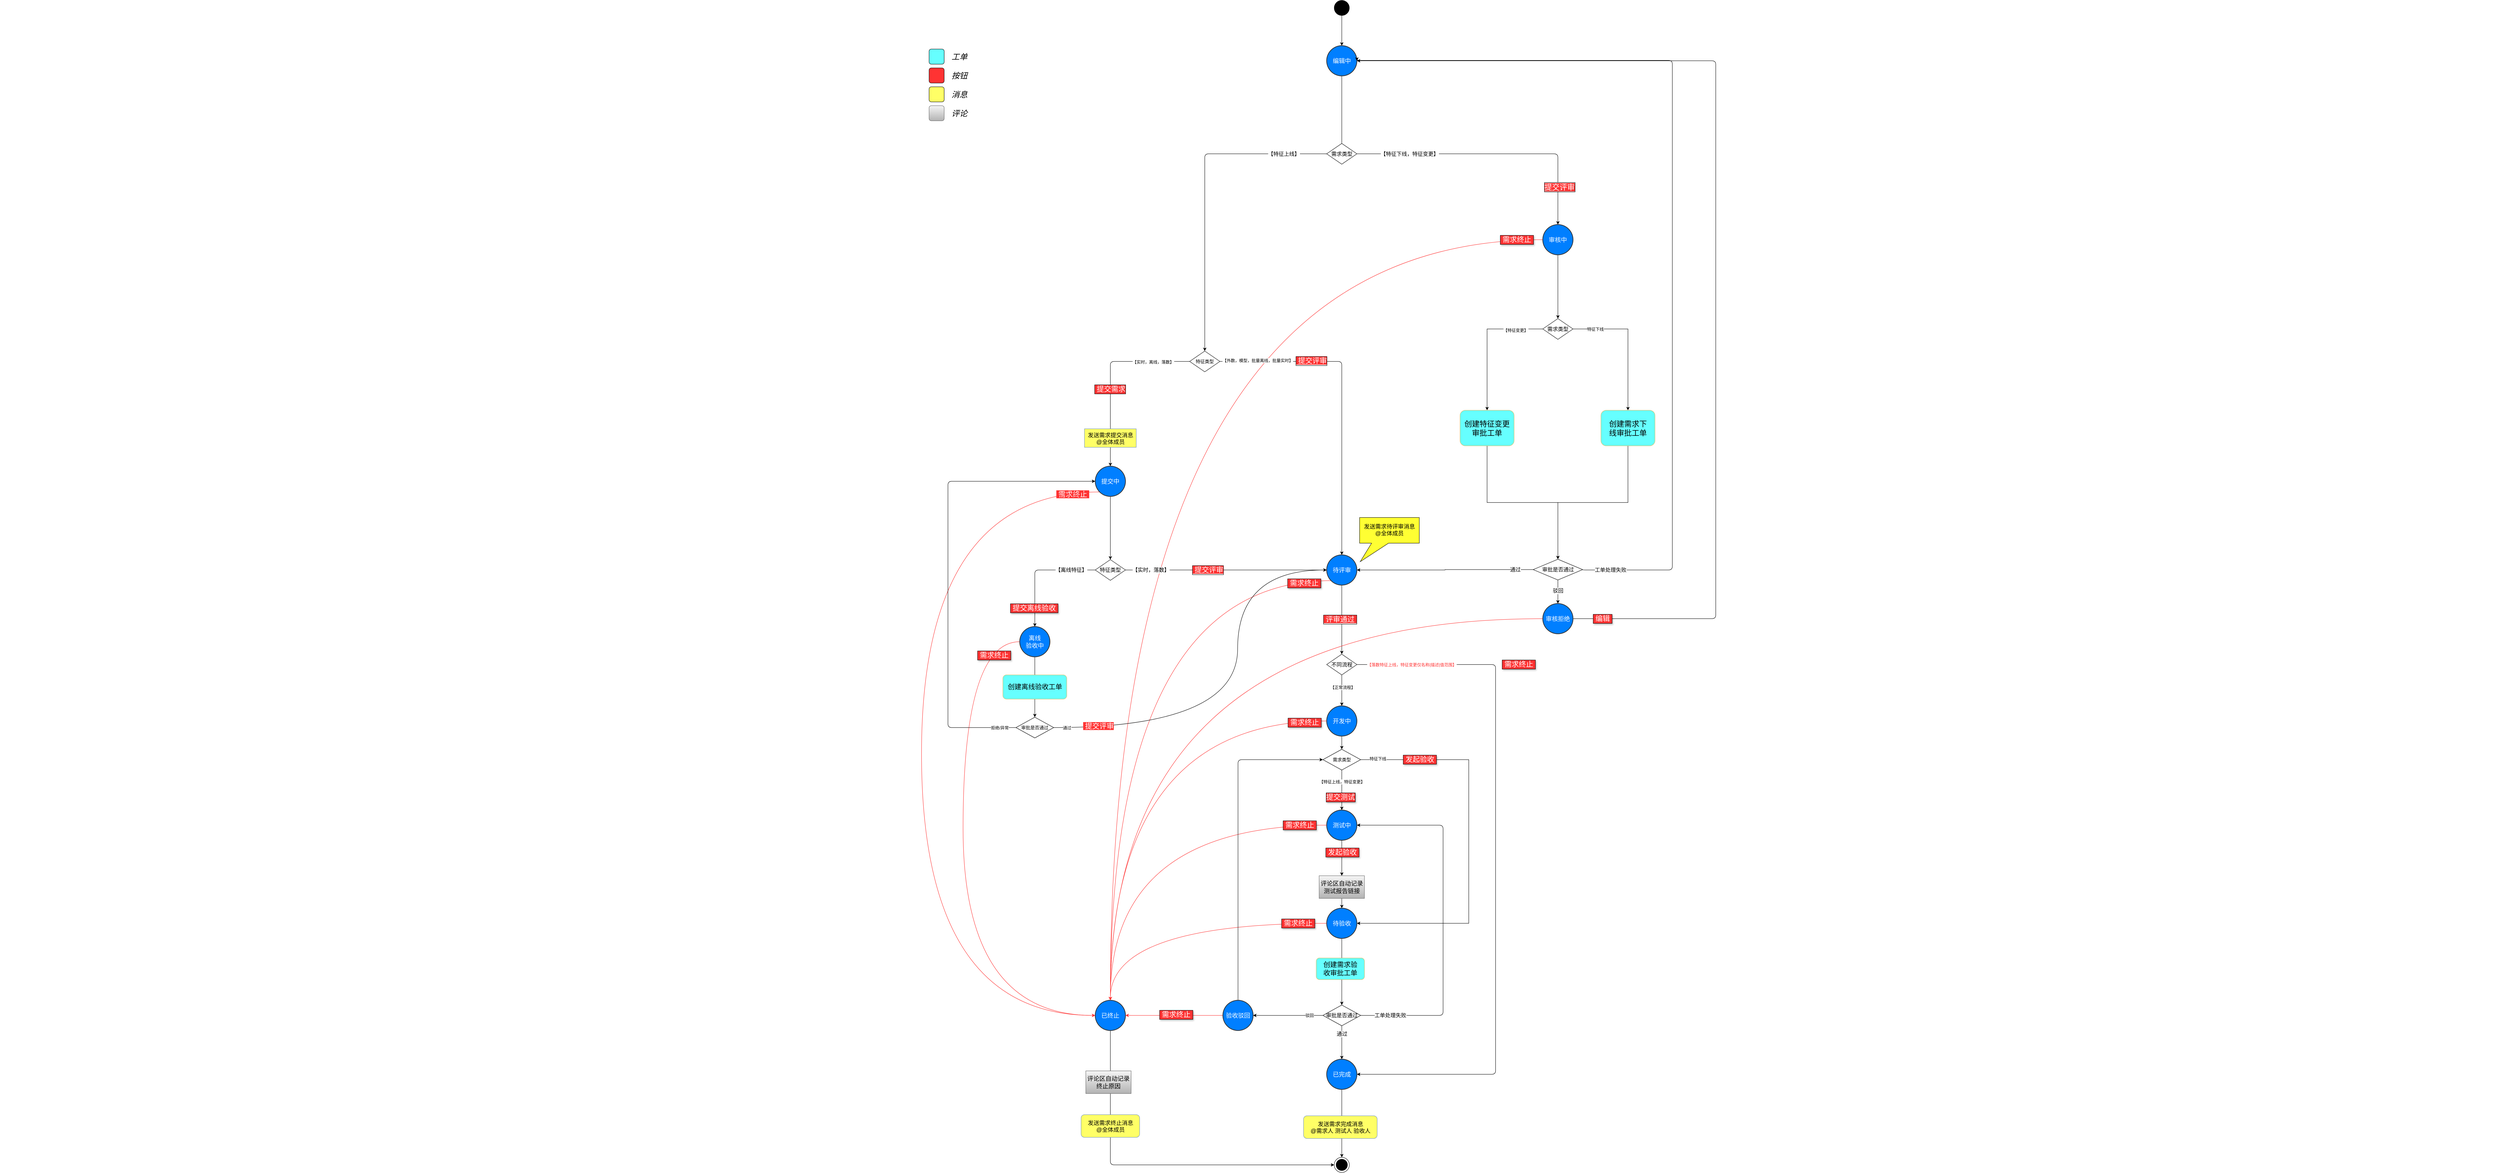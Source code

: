 <mxfile version="24.7.6">
  <diagram name="第 1 页" id="z-M220Xnp6lkOxsr2ZW7">
    <mxGraphModel dx="10033" dy="1845" grid="0" gridSize="10" guides="1" tooltips="1" connect="1" arrows="1" fold="1" page="1" pageScale="2" pageWidth="3300" pageHeight="4681" background="none" math="0" shadow="0">
      <root>
        <mxCell id="0" />
        <mxCell id="1" parent="0" />
        <mxCell id="qgJqCZxHj2D4JbPyjESp-24" style="edgeStyle=orthogonalEdgeStyle;rounded=0;orthogonalLoop=1;jettySize=auto;html=1;exitX=0.5;exitY=1;exitDx=0;exitDy=0;entryX=0.5;entryY=0;entryDx=0;entryDy=0;endArrow=none;endFill=0;" parent="1" source="qgJqCZxHj2D4JbPyjESp-26" target="qgJqCZxHj2D4JbPyjESp-67" edge="1">
          <mxGeometry relative="1" as="geometry" />
        </mxCell>
        <mxCell id="qgJqCZxHj2D4JbPyjESp-26" value="编辑中" style="ellipse;whiteSpace=wrap;html=1;aspect=fixed;strokeWidth=2;fillColor=#007FFF;strokeColor=#36393d;fontColor=#FFFFFF;fontSize=16;" parent="1" vertex="1">
          <mxGeometry x="1825.79" y="604" width="80" height="80" as="geometry" />
        </mxCell>
        <mxCell id="qgJqCZxHj2D4JbPyjESp-27" style="edgeStyle=orthogonalEdgeStyle;rounded=0;orthogonalLoop=1;jettySize=auto;html=1;exitX=0.5;exitY=1;exitDx=0;exitDy=0;entryX=0.5;entryY=0;entryDx=0;entryDy=0;curved=1;strokeColor=#000000;" parent="1" source="qgJqCZxHj2D4JbPyjESp-29" target="qgJqCZxHj2D4JbPyjESp-112" edge="1">
          <mxGeometry relative="1" as="geometry" />
        </mxCell>
        <mxCell id="FUP94ncfJCfUUYkLqNeV-58" value="&lt;span style=&quot;color: rgb(255, 255, 255); font-size: 19px; background-color: rgb(255, 51, 51);&quot;&gt;&amp;nbsp;需求终止&amp;nbsp;&lt;/span&gt;" style="edgeLabel;html=1;align=center;verticalAlign=middle;resizable=0;points=[];" vertex="1" connectable="0" parent="qgJqCZxHj2D4JbPyjESp-27">
          <mxGeometry x="-0.152" y="-2" relative="1" as="geometry">
            <mxPoint x="-98" y="-76" as="offset" />
          </mxGeometry>
        </mxCell>
        <mxCell id="FUP94ncfJCfUUYkLqNeV-60" style="edgeStyle=orthogonalEdgeStyle;rounded=0;orthogonalLoop=1;jettySize=auto;html=1;exitX=0;exitY=1;exitDx=0;exitDy=0;entryX=0;entryY=0.5;entryDx=0;entryDy=0;curved=1;strokeColor=#FF3333;labelBorderColor=default;" edge="1" parent="1" source="qgJqCZxHj2D4JbPyjESp-29" target="qgJqCZxHj2D4JbPyjESp-52">
          <mxGeometry relative="1" as="geometry">
            <Array as="points">
              <mxPoint x="753" y="1786" />
              <mxPoint x="753" y="3173" />
            </Array>
          </mxGeometry>
        </mxCell>
        <mxCell id="qgJqCZxHj2D4JbPyjESp-29" value="提交中" style="ellipse;whiteSpace=wrap;html=1;aspect=fixed;strokeWidth=2;fillColor=#007FFF;strokeColor=#36393d;fontColor=#FFFFFF;fontSize=16;" parent="1" vertex="1">
          <mxGeometry x="1213" y="1718" width="80" height="80" as="geometry" />
        </mxCell>
        <mxCell id="qgJqCZxHj2D4JbPyjESp-30" style="edgeStyle=orthogonalEdgeStyle;rounded=0;orthogonalLoop=1;jettySize=auto;html=1;exitX=0;exitY=0.5;exitDx=0;exitDy=0;entryX=0;entryY=0.5;entryDx=0;entryDy=0;curved=1;strokeColor=#FF3333;" parent="1" source="qgJqCZxHj2D4JbPyjESp-33" target="qgJqCZxHj2D4JbPyjESp-52" edge="1">
          <mxGeometry relative="1" as="geometry">
            <Array as="points">
              <mxPoint x="863" y="2183" />
              <mxPoint x="863" y="3173" />
            </Array>
          </mxGeometry>
        </mxCell>
        <mxCell id="qgJqCZxHj2D4JbPyjESp-31" value="&lt;span style=&quot;font-size: 19px;&quot;&gt;&amp;nbsp;需求终止&amp;nbsp;&lt;/span&gt;" style="edgeLabel;html=1;align=center;verticalAlign=middle;resizable=0;points=[];labelBorderColor=#000000;fontSize=19;spacingTop=0;spacingLeft=0;textShadow=1;labelBackgroundColor=#FF3333;fontColor=#FFFFFF;" parent="qgJqCZxHj2D4JbPyjESp-30" vertex="1" connectable="0">
          <mxGeometry x="-0.908" y="36" relative="1" as="geometry">
            <mxPoint as="offset" />
          </mxGeometry>
        </mxCell>
        <mxCell id="qgJqCZxHj2D4JbPyjESp-32" style="edgeStyle=orthogonalEdgeStyle;rounded=0;orthogonalLoop=1;jettySize=auto;html=1;exitX=0.5;exitY=1;exitDx=0;exitDy=0;entryX=0.5;entryY=0;entryDx=0;entryDy=0;" parent="1" source="qgJqCZxHj2D4JbPyjESp-33" target="qgJqCZxHj2D4JbPyjESp-96" edge="1">
          <mxGeometry relative="1" as="geometry" />
        </mxCell>
        <mxCell id="qgJqCZxHj2D4JbPyjESp-33" value="离线&lt;div&gt;验收中&lt;/div&gt;" style="ellipse;whiteSpace=wrap;html=1;aspect=fixed;strokeWidth=2;fillColor=#007FFF;strokeColor=#36393d;fontColor=#FFFFFF;fontSize=16;" parent="1" vertex="1">
          <mxGeometry x="1013" y="2143" width="80" height="80" as="geometry" />
        </mxCell>
        <mxCell id="qgJqCZxHj2D4JbPyjESp-36" style="edgeStyle=orthogonalEdgeStyle;rounded=0;orthogonalLoop=1;jettySize=auto;html=1;exitX=0;exitY=1;exitDx=0;exitDy=0;entryX=0.5;entryY=0;entryDx=0;entryDy=0;curved=1;strokeColor=#FF3333;" parent="1" source="qgJqCZxHj2D4JbPyjESp-39" target="qgJqCZxHj2D4JbPyjESp-52" edge="1">
          <mxGeometry relative="1" as="geometry" />
        </mxCell>
        <mxCell id="qgJqCZxHj2D4JbPyjESp-37" value="&lt;span style=&quot;color: rgba(0, 0, 0, 0); font-family: monospace; font-size: 0px; text-align: start; background-color: rgb(251, 251, 251);&quot;&gt;%3CmxGraphModel%3E%3Croot%3E%3CmxCell%20id%3D%220%22%2F%3E%3CmxCell%20id%3D%221%22%20parent%3D%220%22%2F%3E%3CmxCell%20id%3D%222%22%20value%3D%22%26amp%3Bnbsp%3B%E9%9C%80%E6%B1%82%E7%BB%88%E6%AD%A2%26amp%3Bnbsp%3B%22%20style%3D%22edgeLabel%3Bhtml%3D1%3Balign%3Dcenter%3BverticalAlign%3Dmiddle%3Bresizable%3D0%3Bpoints%3D%5B%5D%3BlabelBorderColor%3Ddefault%3BlabelBackgroundColor%3D%2366FF66%3BfontSize%3D15%3B%22%20vertex%3D%221%22%20connectable%3D%220%22%20parent%3D%221%22%3E%3CmxGeometry%20x%3D%221789.556%22%20y%3D%22840%22%20as%3D%22geometry%22%2F%3E%3C%2FmxCell%3E%3C%2Froot%3E%3C%2FmxGraphModel%3E&lt;/span&gt;" style="edgeLabel;html=1;align=center;verticalAlign=middle;resizable=0;points=[];" parent="qgJqCZxHj2D4JbPyjESp-36" vertex="1" connectable="0">
          <mxGeometry x="-0.917" y="10" relative="1" as="geometry">
            <mxPoint as="offset" />
          </mxGeometry>
        </mxCell>
        <mxCell id="qgJqCZxHj2D4JbPyjESp-38" value="&lt;font style=&quot;font-size: 19px;&quot;&gt;&amp;nbsp;需求终止&amp;nbsp;&lt;/font&gt;" style="edgeLabel;html=1;align=center;verticalAlign=middle;resizable=0;points=[];labelBorderColor=#000000;labelBackgroundColor=#FF3333;fontSize=19;spacingTop=0;spacingLeft=0;textShadow=1;fontColor=#FFFFFF;" parent="qgJqCZxHj2D4JbPyjESp-36" vertex="1" connectable="0">
          <mxGeometry x="-0.916" y="3" relative="1" as="geometry">
            <mxPoint x="-1" y="3" as="offset" />
          </mxGeometry>
        </mxCell>
        <mxCell id="FUP94ncfJCfUUYkLqNeV-16" value="&lt;meta charset=&quot;utf-8&quot;&gt;&lt;span style=&quot;color: rgb(255, 255, 255); font-family: Helvetica; font-size: 19px; font-style: normal; font-variant-ligatures: normal; font-variant-caps: normal; font-weight: 400; letter-spacing: normal; orphans: 2; text-align: center; text-indent: 0px; text-transform: none; widows: 2; word-spacing: 0px; -webkit-text-stroke-width: 0px; white-space: nowrap; background-color: rgb(255, 51, 51); text-decoration-thickness: initial; text-decoration-style: initial; text-decoration-color: initial; display: inline !important; float: none;&quot;&gt;&amp;nbsp;评审通过&amp;nbsp;&lt;/span&gt;" style="edgeStyle=orthogonalEdgeStyle;rounded=0;orthogonalLoop=1;jettySize=auto;html=1;exitX=0.5;exitY=1;exitDx=0;exitDy=0;entryX=0.5;entryY=0;entryDx=0;entryDy=0;labelBorderColor=default;" edge="1" parent="1" source="qgJqCZxHj2D4JbPyjESp-39" target="FUP94ncfJCfUUYkLqNeV-15">
          <mxGeometry x="-0.016" y="-5" relative="1" as="geometry">
            <mxPoint y="1" as="offset" />
          </mxGeometry>
        </mxCell>
        <mxCell id="qgJqCZxHj2D4JbPyjESp-39" value="待评审" style="ellipse;whiteSpace=wrap;html=1;aspect=fixed;strokeWidth=2;fillColor=#007FFF;strokeColor=#36393d;fontColor=#FFFFFF;fontSize=16;" parent="1" vertex="1">
          <mxGeometry x="1825.79" y="1953" width="80" height="80" as="geometry" />
        </mxCell>
        <mxCell id="qgJqCZxHj2D4JbPyjESp-41" style="edgeStyle=orthogonalEdgeStyle;rounded=0;orthogonalLoop=1;jettySize=auto;html=1;exitX=0;exitY=0.5;exitDx=0;exitDy=0;entryX=0.5;entryY=0;entryDx=0;entryDy=0;curved=1;strokeColor=#FF3333;" parent="1" source="qgJqCZxHj2D4JbPyjESp-43" target="qgJqCZxHj2D4JbPyjESp-52" edge="1">
          <mxGeometry relative="1" as="geometry" />
        </mxCell>
        <mxCell id="qgJqCZxHj2D4JbPyjESp-42" value="&amp;nbsp;需求终止&amp;nbsp;" style="edgeLabel;html=1;align=center;verticalAlign=middle;resizable=0;points=[];labelBorderColor=#000000;labelBackgroundColor=#FF3333;fontSize=19;spacingTop=0;spacingLeft=0;textShadow=1;fontColor=#FFFFFF;" parent="qgJqCZxHj2D4JbPyjESp-41" vertex="1" connectable="0">
          <mxGeometry x="-0.947" y="2" relative="1" as="geometry">
            <mxPoint x="14" y="-2" as="offset" />
          </mxGeometry>
        </mxCell>
        <mxCell id="FUP94ncfJCfUUYkLqNeV-91" style="edgeStyle=orthogonalEdgeStyle;rounded=0;orthogonalLoop=1;jettySize=auto;html=1;exitX=0.5;exitY=1;exitDx=0;exitDy=0;" edge="1" parent="1" source="qgJqCZxHj2D4JbPyjESp-43" target="FUP94ncfJCfUUYkLqNeV-90">
          <mxGeometry relative="1" as="geometry" />
        </mxCell>
        <mxCell id="qgJqCZxHj2D4JbPyjESp-43" value="审核中" style="ellipse;whiteSpace=wrap;html=1;aspect=fixed;strokeWidth=2;fillColor=#007FFF;strokeColor=#36393d;fontColor=#FFFFFF;fontSize=16;" parent="1" vertex="1">
          <mxGeometry x="2398" y="1078" width="80" height="80" as="geometry" />
        </mxCell>
        <mxCell id="qgJqCZxHj2D4JbPyjESp-44" style="edgeStyle=orthogonalEdgeStyle;rounded=0;orthogonalLoop=1;jettySize=auto;html=1;exitX=0.5;exitY=1;exitDx=0;exitDy=0;entryX=0.5;entryY=0;entryDx=0;entryDy=0;" parent="1" source="qgJqCZxHj2D4JbPyjESp-98" target="qgJqCZxHj2D4JbPyjESp-56" edge="1">
          <mxGeometry relative="1" as="geometry" />
        </mxCell>
        <mxCell id="qgJqCZxHj2D4JbPyjESp-46" style="edgeStyle=orthogonalEdgeStyle;rounded=0;orthogonalLoop=1;jettySize=auto;html=1;exitX=0;exitY=0.5;exitDx=0;exitDy=0;entryX=0.5;entryY=0;entryDx=0;entryDy=0;curved=1;strokeColor=#FF3333;" parent="1" source="qgJqCZxHj2D4JbPyjESp-48" target="qgJqCZxHj2D4JbPyjESp-52" edge="1">
          <mxGeometry relative="1" as="geometry" />
        </mxCell>
        <mxCell id="qgJqCZxHj2D4JbPyjESp-47" value="&lt;span style=&quot;font-size: 19px;&quot;&gt;&amp;nbsp;需求终止&amp;nbsp;&lt;/span&gt;" style="edgeLabel;html=1;align=center;verticalAlign=middle;resizable=0;points=[];labelBorderColor=#000000;fontSize=19;spacingTop=0;spacingLeft=0;textShadow=1;labelBackgroundColor=#FF3333;fontColor=#FFFFFF;" parent="qgJqCZxHj2D4JbPyjESp-46" vertex="1" connectable="0">
          <mxGeometry x="-0.82" y="2" relative="1" as="geometry">
            <mxPoint x="21" y="-2" as="offset" />
          </mxGeometry>
        </mxCell>
        <mxCell id="qgJqCZxHj2D4JbPyjESp-48" value="测试中" style="ellipse;whiteSpace=wrap;html=1;aspect=fixed;strokeWidth=2;fillColor=#007FFF;strokeColor=#36393d;fontColor=#FFFFFF;fontSize=16;" parent="1" vertex="1">
          <mxGeometry x="1825.79" y="2629" width="80" height="80" as="geometry" />
        </mxCell>
        <mxCell id="qgJqCZxHj2D4JbPyjESp-49" style="edgeStyle=orthogonalEdgeStyle;rounded=0;orthogonalLoop=1;jettySize=auto;html=1;exitX=0.5;exitY=1;exitDx=0;exitDy=0;entryX=0.5;entryY=0;entryDx=0;entryDy=0;" parent="1" source="qgJqCZxHj2D4JbPyjESp-50" target="qgJqCZxHj2D4JbPyjESp-83" edge="1">
          <mxGeometry relative="1" as="geometry" />
        </mxCell>
        <mxCell id="qgJqCZxHj2D4JbPyjESp-50" value="已完成" style="ellipse;whiteSpace=wrap;html=1;aspect=fixed;strokeWidth=2;fillColor=#007FFF;strokeColor=#36393d;fontColor=#FFFFFF;fontSize=16;" parent="1" vertex="1">
          <mxGeometry x="1825.79" y="3289" width="80" height="80" as="geometry" />
        </mxCell>
        <mxCell id="qgJqCZxHj2D4JbPyjESp-51" style="edgeStyle=orthogonalEdgeStyle;rounded=1;orthogonalLoop=1;jettySize=auto;html=1;exitX=0.5;exitY=1;exitDx=0;exitDy=0;entryX=0;entryY=0.5;entryDx=0;entryDy=0;curved=0;" parent="1" source="qgJqCZxHj2D4JbPyjESp-52" target="qgJqCZxHj2D4JbPyjESp-83" edge="1">
          <mxGeometry relative="1" as="geometry" />
        </mxCell>
        <mxCell id="qgJqCZxHj2D4JbPyjESp-52" value="已终止" style="ellipse;whiteSpace=wrap;html=1;aspect=fixed;strokeWidth=2;fillColor=#007FFF;strokeColor=#36393d;fontColor=#FFFFFF;fontSize=16;" parent="1" vertex="1">
          <mxGeometry x="1213" y="3133" width="80" height="80" as="geometry" />
        </mxCell>
        <mxCell id="qgJqCZxHj2D4JbPyjESp-53" style="edgeStyle=orthogonalEdgeStyle;rounded=0;orthogonalLoop=1;jettySize=auto;html=1;exitX=0.5;exitY=1;exitDx=0;exitDy=0;" parent="1" source="qgJqCZxHj2D4JbPyjESp-56" target="qgJqCZxHj2D4JbPyjESp-106" edge="1">
          <mxGeometry relative="1" as="geometry" />
        </mxCell>
        <mxCell id="qgJqCZxHj2D4JbPyjESp-54" style="edgeStyle=orthogonalEdgeStyle;rounded=0;orthogonalLoop=1;jettySize=auto;html=1;exitX=0;exitY=0.5;exitDx=0;exitDy=0;entryX=0.5;entryY=0;entryDx=0;entryDy=0;curved=1;strokeColor=#FF3333;" parent="1" source="qgJqCZxHj2D4JbPyjESp-56" target="qgJqCZxHj2D4JbPyjESp-52" edge="1">
          <mxGeometry relative="1" as="geometry" />
        </mxCell>
        <mxCell id="qgJqCZxHj2D4JbPyjESp-55" value="&lt;span style=&quot;font-size: 19px;&quot;&gt;&amp;nbsp;需求终止&amp;nbsp;&lt;/span&gt;" style="edgeLabel;html=1;align=center;verticalAlign=middle;resizable=0;points=[];labelBorderColor=#000000;fontSize=19;spacingTop=0;spacingLeft=0;textShadow=1;labelBackgroundColor=#FF3333;fontColor=#FFFFFF;" parent="qgJqCZxHj2D4JbPyjESp-54" vertex="1" connectable="0">
          <mxGeometry x="-0.774" y="4" relative="1" as="geometry">
            <mxPoint x="12" y="-4" as="offset" />
          </mxGeometry>
        </mxCell>
        <mxCell id="qgJqCZxHj2D4JbPyjESp-56" value="待验收" style="ellipse;whiteSpace=wrap;html=1;aspect=fixed;strokeWidth=2;fillColor=#007FFF;strokeColor=#36393d;fontColor=#FFFFFF;fontSize=16;" parent="1" vertex="1">
          <mxGeometry x="1825.79" y="2889" width="80" height="80" as="geometry" />
        </mxCell>
        <mxCell id="qgJqCZxHj2D4JbPyjESp-58" style="rounded=0;orthogonalLoop=1;jettySize=auto;html=1;exitX=0;exitY=0.5;exitDx=0;exitDy=0;entryX=1;entryY=0.5;entryDx=0;entryDy=0;edgeStyle=orthogonalEdgeStyle;curved=1;strokeColor=#FF3333;" parent="1" source="qgJqCZxHj2D4JbPyjESp-60" target="qgJqCZxHj2D4JbPyjESp-52" edge="1">
          <mxGeometry relative="1" as="geometry" />
        </mxCell>
        <mxCell id="qgJqCZxHj2D4JbPyjESp-59" value="&lt;span style=&quot;font-size: 19px;&quot;&gt;&amp;nbsp;需求终止&amp;nbsp;&lt;/span&gt;" style="edgeLabel;html=1;align=center;verticalAlign=middle;resizable=0;points=[];labelBorderColor=#000000;textShadow=1;fontColor=#FFFFFF;labelBackgroundColor=#FF3333;fontSize=19;" parent="qgJqCZxHj2D4JbPyjESp-58" vertex="1" connectable="0">
          <mxGeometry x="-0.558" y="-23" relative="1" as="geometry">
            <mxPoint x="-67" y="21" as="offset" />
          </mxGeometry>
        </mxCell>
        <mxCell id="FUP94ncfJCfUUYkLqNeV-89" style="edgeStyle=orthogonalEdgeStyle;rounded=1;orthogonalLoop=1;jettySize=auto;html=1;exitX=0.5;exitY=0;exitDx=0;exitDy=0;entryX=0;entryY=0.5;entryDx=0;entryDy=0;curved=0;" edge="1" parent="1" source="qgJqCZxHj2D4JbPyjESp-60" target="FUP94ncfJCfUUYkLqNeV-74">
          <mxGeometry relative="1" as="geometry" />
        </mxCell>
        <mxCell id="qgJqCZxHj2D4JbPyjESp-60" value="验收驳回" style="ellipse;whiteSpace=wrap;html=1;aspect=fixed;strokeWidth=2;fillColor=#007FFF;strokeColor=#36393d;fontColor=#FFFFFF;fontSize=16;" parent="1" vertex="1">
          <mxGeometry x="1551" y="3133" width="80" height="80" as="geometry" />
        </mxCell>
        <mxCell id="qgJqCZxHj2D4JbPyjESp-61" style="edgeStyle=orthogonalEdgeStyle;rounded=0;orthogonalLoop=1;jettySize=auto;html=1;exitX=0.5;exitY=1;exitDx=0;exitDy=0;" parent="1" source="qgJqCZxHj2D4JbPyjESp-62" target="qgJqCZxHj2D4JbPyjESp-26" edge="1">
          <mxGeometry relative="1" as="geometry" />
        </mxCell>
        <mxCell id="qgJqCZxHj2D4JbPyjESp-62" value="" style="ellipse;whiteSpace=wrap;html=1;aspect=fixed;fillColor=#000000;" parent="1" vertex="1">
          <mxGeometry x="1845.79" y="484" width="40" height="40" as="geometry" />
        </mxCell>
        <mxCell id="qgJqCZxHj2D4JbPyjESp-63" value="&lt;span style=&quot;background-color: rgb(255, 51, 51); font-size: 20px;&quot;&gt;&lt;font color=&quot;#ffffff&quot; style=&quot;font-size: 20px;&quot;&gt;提交评审&lt;/font&gt;&lt;/span&gt;" style="edgeStyle=orthogonalEdgeStyle;rounded=1;orthogonalLoop=1;jettySize=auto;html=1;exitX=1;exitY=0.5;exitDx=0;exitDy=0;entryX=0.5;entryY=0;entryDx=0;entryDy=0;curved=0;labelBorderColor=default;fontSize=20;" parent="1" source="qgJqCZxHj2D4JbPyjESp-67" target="qgJqCZxHj2D4JbPyjESp-43" edge="1">
          <mxGeometry x="0.722" y="4" relative="1" as="geometry">
            <mxPoint as="offset" />
          </mxGeometry>
        </mxCell>
        <mxCell id="qgJqCZxHj2D4JbPyjESp-64" value="【特征下线，特征变更】" style="edgeLabel;html=1;align=center;verticalAlign=middle;resizable=0;points=[];fontSize=14;" parent="qgJqCZxHj2D4JbPyjESp-63" vertex="1" connectable="0">
          <mxGeometry x="-0.32" y="2" relative="1" as="geometry">
            <mxPoint x="-106" y="2" as="offset" />
          </mxGeometry>
        </mxCell>
        <mxCell id="qgJqCZxHj2D4JbPyjESp-65" style="edgeStyle=orthogonalEdgeStyle;rounded=1;orthogonalLoop=1;jettySize=auto;html=1;exitX=0;exitY=0.5;exitDx=0;exitDy=0;curved=0;" parent="1" source="qgJqCZxHj2D4JbPyjESp-67" target="qgJqCZxHj2D4JbPyjESp-70" edge="1">
          <mxGeometry relative="1" as="geometry" />
        </mxCell>
        <mxCell id="qgJqCZxHj2D4JbPyjESp-66" value="【特征上线】" style="edgeLabel;html=1;align=center;verticalAlign=middle;resizable=0;points=[];fontSize=14;" parent="qgJqCZxHj2D4JbPyjESp-65" vertex="1" connectable="0">
          <mxGeometry x="-0.729" y="-1" relative="1" as="geometry">
            <mxPoint y="1" as="offset" />
          </mxGeometry>
        </mxCell>
        <mxCell id="qgJqCZxHj2D4JbPyjESp-67" value="需求类型" style="rhombus;whiteSpace=wrap;html=1;fontSize=14;" parent="1" vertex="1">
          <mxGeometry x="1825.79" y="863" width="80" height="55" as="geometry" />
        </mxCell>
        <mxCell id="qgJqCZxHj2D4JbPyjESp-68" style="edgeStyle=orthogonalEdgeStyle;rounded=1;orthogonalLoop=1;jettySize=auto;html=1;curved=0;entryX=0.5;entryY=0;entryDx=0;entryDy=0;" parent="1" source="qgJqCZxHj2D4JbPyjESp-70" target="qgJqCZxHj2D4JbPyjESp-39" edge="1">
          <mxGeometry relative="1" as="geometry">
            <mxPoint x="1543" y="1555.5" as="sourcePoint" />
            <mxPoint x="1825.655" y="1703" as="targetPoint" />
          </mxGeometry>
        </mxCell>
        <mxCell id="qgJqCZxHj2D4JbPyjESp-69" value="【外数，模型，批量离线，批量实时】" style="edgeLabel;html=1;align=center;verticalAlign=middle;resizable=0;points=[];" parent="qgJqCZxHj2D4JbPyjESp-68" vertex="1" connectable="0">
          <mxGeometry x="-0.211" y="-1" relative="1" as="geometry">
            <mxPoint x="-222" y="-9" as="offset" />
          </mxGeometry>
        </mxCell>
        <mxCell id="FUP94ncfJCfUUYkLqNeV-11" value="&lt;span style=&quot;color: rgb(255, 255, 255); font-size: 19px; background-color: rgb(255, 51, 51);&quot;&gt;&amp;nbsp;提交评审&lt;/span&gt;" style="edgeLabel;html=1;align=center;verticalAlign=middle;resizable=0;points=[];labelBorderColor=default;" vertex="1" connectable="0" parent="qgJqCZxHj2D4JbPyjESp-68">
          <mxGeometry x="0.106" y="3" relative="1" as="geometry">
            <mxPoint x="-84" y="-141" as="offset" />
          </mxGeometry>
        </mxCell>
        <mxCell id="qgJqCZxHj2D4JbPyjESp-70" value="特征类型" style="rhombus;whiteSpace=wrap;html=1;" parent="1" vertex="1">
          <mxGeometry x="1463" y="1413" width="80" height="55" as="geometry" />
        </mxCell>
        <mxCell id="qgJqCZxHj2D4JbPyjESp-71" style="edgeStyle=orthogonalEdgeStyle;rounded=0;orthogonalLoop=1;jettySize=auto;html=1;exitX=0;exitY=0.5;exitDx=0;exitDy=0;entryX=0.5;entryY=0;entryDx=0;entryDy=0;curved=1;strokeColor=#FF3333;" parent="1" source="qgJqCZxHj2D4JbPyjESp-73" target="qgJqCZxHj2D4JbPyjESp-52" edge="1">
          <mxGeometry relative="1" as="geometry" />
        </mxCell>
        <mxCell id="qgJqCZxHj2D4JbPyjESp-72" value="&lt;span style=&quot;font-size: 19px;&quot;&gt;&amp;nbsp;需求终止&amp;nbsp;&lt;/span&gt;" style="edgeLabel;html=1;align=center;verticalAlign=middle;resizable=0;points=[];labelBorderColor=#000000;fontSize=19;spacingTop=0;spacingLeft=0;textShadow=1;labelBackgroundColor=#FF3333;fontColor=#FFFFFF;" parent="qgJqCZxHj2D4JbPyjESp-71" vertex="1" connectable="0">
          <mxGeometry x="-0.91" y="4" relative="1" as="geometry">
            <mxPoint as="offset" />
          </mxGeometry>
        </mxCell>
        <mxCell id="FUP94ncfJCfUUYkLqNeV-75" style="edgeStyle=orthogonalEdgeStyle;rounded=0;orthogonalLoop=1;jettySize=auto;html=1;exitX=0.5;exitY=1;exitDx=0;exitDy=0;entryX=0.5;entryY=0;entryDx=0;entryDy=0;" edge="1" parent="1" source="qgJqCZxHj2D4JbPyjESp-73" target="FUP94ncfJCfUUYkLqNeV-74">
          <mxGeometry relative="1" as="geometry" />
        </mxCell>
        <mxCell id="qgJqCZxHj2D4JbPyjESp-73" value="开发中" style="ellipse;whiteSpace=wrap;html=1;aspect=fixed;strokeWidth=2;fillColor=#007FFF;strokeColor=#36393d;fontColor=#FFFFFF;fontSize=16;" parent="1" vertex="1">
          <mxGeometry x="1825.79" y="2353" width="80" height="80" as="geometry" />
        </mxCell>
        <mxCell id="qgJqCZxHj2D4JbPyjESp-76" style="edgeStyle=orthogonalEdgeStyle;rounded=0;orthogonalLoop=1;jettySize=auto;html=1;exitX=0;exitY=0.5;exitDx=0;exitDy=0;entryX=1;entryY=0.5;entryDx=0;entryDy=0;" parent="1" source="qgJqCZxHj2D4JbPyjESp-82" target="qgJqCZxHj2D4JbPyjESp-39" edge="1">
          <mxGeometry relative="1" as="geometry" />
        </mxCell>
        <mxCell id="qgJqCZxHj2D4JbPyjESp-77" value="通过" style="edgeLabel;html=1;align=center;verticalAlign=middle;resizable=0;points=[];fontSize=14;" parent="qgJqCZxHj2D4JbPyjESp-76" vertex="1" connectable="0">
          <mxGeometry x="-0.798" y="1" relative="1" as="geometry">
            <mxPoint x="-1" y="-1" as="offset" />
          </mxGeometry>
        </mxCell>
        <mxCell id="qgJqCZxHj2D4JbPyjESp-78" style="rounded=0;orthogonalLoop=1;jettySize=auto;html=1;entryX=0.5;entryY=0;entryDx=0;entryDy=0;exitX=0.5;exitY=1;exitDx=0;exitDy=0;" parent="1" source="qgJqCZxHj2D4JbPyjESp-82" target="qgJqCZxHj2D4JbPyjESp-115" edge="1">
          <mxGeometry relative="1" as="geometry">
            <mxPoint x="2435.96" y="2020" as="sourcePoint" />
            <mxPoint x="2435.96" y="2171" as="targetPoint" />
          </mxGeometry>
        </mxCell>
        <mxCell id="qgJqCZxHj2D4JbPyjESp-79" value="&lt;font style=&quot;font-size: 14px;&quot;&gt;驳回&lt;/font&gt;" style="edgeLabel;html=1;align=center;verticalAlign=middle;resizable=0;points=[];" parent="qgJqCZxHj2D4JbPyjESp-78" vertex="1" connectable="0">
          <mxGeometry x="-0.222" y="3" relative="1" as="geometry">
            <mxPoint x="-3" y="4" as="offset" />
          </mxGeometry>
        </mxCell>
        <mxCell id="qgJqCZxHj2D4JbPyjESp-80" style="edgeStyle=orthogonalEdgeStyle;rounded=1;orthogonalLoop=1;jettySize=auto;html=1;exitX=1;exitY=0.5;exitDx=0;exitDy=0;entryX=1;entryY=0.5;entryDx=0;entryDy=0;curved=0;" parent="1" source="qgJqCZxHj2D4JbPyjESp-82" target="qgJqCZxHj2D4JbPyjESp-26" edge="1">
          <mxGeometry relative="1" as="geometry">
            <Array as="points">
              <mxPoint x="2504" y="1993" />
              <mxPoint x="2741" y="1993" />
              <mxPoint x="2741" y="643" />
            </Array>
          </mxGeometry>
        </mxCell>
        <mxCell id="qgJqCZxHj2D4JbPyjESp-81" value="工单处理失败" style="edgeLabel;html=1;align=center;verticalAlign=middle;resizable=0;points=[];fontSize=14;" parent="qgJqCZxHj2D4JbPyjESp-80" vertex="1" connectable="0">
          <mxGeometry x="-0.96" y="1" relative="1" as="geometry">
            <mxPoint x="26" y="1" as="offset" />
          </mxGeometry>
        </mxCell>
        <mxCell id="qgJqCZxHj2D4JbPyjESp-82" value="审批是否通过" style="rhombus;whiteSpace=wrap;html=1;fontSize=14;" parent="1" vertex="1">
          <mxGeometry x="2372.5" y="1964.5" width="131" height="55" as="geometry" />
        </mxCell>
        <mxCell id="qgJqCZxHj2D4JbPyjESp-83" value="" style="ellipse;whiteSpace=wrap;html=1;aspect=fixed;" parent="1" vertex="1">
          <mxGeometry x="1845.79" y="3549" width="40" height="40" as="geometry" />
        </mxCell>
        <mxCell id="qgJqCZxHj2D4JbPyjESp-84" value="" style="ellipse;whiteSpace=wrap;html=1;aspect=fixed;fillColor=#000000;" parent="1" vertex="1">
          <mxGeometry x="1850.79" y="3554" width="30" height="30" as="geometry" />
        </mxCell>
        <mxCell id="qgJqCZxHj2D4JbPyjESp-85" style="edgeStyle=orthogonalEdgeStyle;rounded=1;orthogonalLoop=1;jettySize=auto;html=1;exitX=1;exitY=0.5;exitDx=0;exitDy=0;entryX=0;entryY=0.5;entryDx=0;entryDy=0;curved=0;" parent="1" source="qgJqCZxHj2D4JbPyjESp-112" target="qgJqCZxHj2D4JbPyjESp-39" edge="1">
          <mxGeometry relative="1" as="geometry" />
        </mxCell>
        <mxCell id="qgJqCZxHj2D4JbPyjESp-86" value="【实时，落数】" style="edgeLabel;html=1;align=center;verticalAlign=middle;resizable=0;points=[];fontSize=14;" parent="qgJqCZxHj2D4JbPyjESp-85" vertex="1" connectable="0">
          <mxGeometry x="-0.752" y="-1" relative="1" as="geometry">
            <mxPoint x="1" y="-1" as="offset" />
          </mxGeometry>
        </mxCell>
        <mxCell id="qgJqCZxHj2D4JbPyjESp-87" value="&lt;span style=&quot;color: rgba(0, 0, 0, 0); font-family: monospace; font-size: 0px; text-align: start; background-color: rgb(251, 251, 251);&quot;&gt;%3CmxGraphModel%3E%3Croot%3E%3CmxCell%20id%3D%220%22%2F%3E%3CmxCell%20id%3D%221%22%20parent%3D%220%22%2F%3E%3CmxCell%20id%3D%222%22%20value%3D%22%26lt%3Bspan%20style%3D%26quot%3Bbackground-color%3A%20rgb(204%2C%20255%2C%20204)%3B%26quot%3B%26gt%3B%E8%AF%84%E5%AE%A1%E9%80%9A%E8%BF%87%26lt%3B%2Fspan%26gt%3B%22%20style%3D%22edgeLabel%3Bhtml%3D1%3Balign%3Dcenter%3BverticalAlign%3Dmiddle%3Bresizable%3D0%3Bpoints%3D%5B%5D%3BlabelBorderColor%3Ddefault%3B%22%20vertex%3D%221%22%20connectable%3D%220%22%20parent%3D%221%22%3E%3CmxGeometry%20x%3D%221006%22%20y%3D%221652.947%22%20as%3D%22geometry%22%2F%3E%3C%2FmxCell%3E%3C%2Froot%3E%3C%2FmxGraphModel%3E&lt;/span&gt;" style="edgeLabel;html=1;align=center;verticalAlign=middle;resizable=0;points=[];" parent="qgJqCZxHj2D4JbPyjESp-85" vertex="1" connectable="0">
          <mxGeometry x="-0.196" relative="1" as="geometry">
            <mxPoint as="offset" />
          </mxGeometry>
        </mxCell>
        <mxCell id="FUP94ncfJCfUUYkLqNeV-70" value="&lt;span style=&quot;color: rgba(0, 0, 0, 0); font-family: monospace; font-size: 0px; text-align: start; background-color: rgb(251, 251, 251);&quot;&gt;%3CmxGraphModel%3E%3Croot%3E%3CmxCell%20id%3D%220%22%2F%3E%3CmxCell%20id%3D%221%22%20parent%3D%220%22%2F%3E%3CmxCell%20id%3D%222%22%20value%3D%22%26lt%3Bspan%20style%3D%26quot%3Bcolor%3A%20rgb(255%2C%20255%2C%20255)%3B%20font-size%3A%2019px%3B%20background-color%3A%20rgb(255%2C%2051%2C%2051)%3B%26quot%3B%26gt%3B%26amp%3Bnbsp%3B%E6%8F%90%E4%BA%A4%E8%AF%84%E5%AE%A1%26lt%3B%2Fspan%26gt%3B%22%20style%3D%22edgeLabel%3Bhtml%3D1%3Balign%3Dcenter%3BverticalAlign%3Dmiddle%3Bresizable%3D0%3Bpoints%3D%5B%5D%3BlabelBorderColor%3Ddefault%3B%22%20vertex%3D%221%22%20connectable%3D%220%22%20parent%3D%221%22%3E%3CmxGeometry%20x%3D%221302.761%22%20y%3D%22829.0%22%20as%3D%22geometry%22%2F%3E%3C%2FmxCell%3E%3C%2Froot%3E%3C%2FmxGraphModel%3E&lt;/span&gt;" style="edgeLabel;html=1;align=center;verticalAlign=middle;resizable=0;points=[];" vertex="1" connectable="0" parent="qgJqCZxHj2D4JbPyjESp-85">
          <mxGeometry x="-0.268" y="3" relative="1" as="geometry">
            <mxPoint y="-1" as="offset" />
          </mxGeometry>
        </mxCell>
        <mxCell id="FUP94ncfJCfUUYkLqNeV-72" value="&lt;span style=&quot;color: rgb(255, 255, 255); font-size: 19px; background-color: rgb(255, 51, 51);&quot;&gt;&amp;nbsp;提交评审&lt;/span&gt;" style="edgeLabel;html=1;align=center;verticalAlign=middle;resizable=0;points=[];labelBorderColor=default;" vertex="1" connectable="0" parent="qgJqCZxHj2D4JbPyjESp-85">
          <mxGeometry x="-0.244" y="1" relative="1" as="geometry">
            <mxPoint x="16" y="1" as="offset" />
          </mxGeometry>
        </mxCell>
        <mxCell id="qgJqCZxHj2D4JbPyjESp-88" style="edgeStyle=orthogonalEdgeStyle;rounded=1;orthogonalLoop=1;jettySize=auto;html=1;exitX=0;exitY=0.5;exitDx=0;exitDy=0;curved=0;" parent="1" source="qgJqCZxHj2D4JbPyjESp-112" target="qgJqCZxHj2D4JbPyjESp-33" edge="1">
          <mxGeometry relative="1" as="geometry" />
        </mxCell>
        <mxCell id="qgJqCZxHj2D4JbPyjESp-89" value="【离线特征】" style="edgeLabel;html=1;align=center;verticalAlign=middle;resizable=0;points=[];fontSize=14;" parent="qgJqCZxHj2D4JbPyjESp-88" vertex="1" connectable="0">
          <mxGeometry x="-0.442" y="1" relative="1" as="geometry">
            <mxPoint x="22" y="-1" as="offset" />
          </mxGeometry>
        </mxCell>
        <mxCell id="qgJqCZxHj2D4JbPyjESp-90" value="&lt;span style=&quot;font-size: 19px;&quot;&gt;&amp;nbsp;提交离线验收&amp;nbsp;&lt;/span&gt;" style="edgeLabel;html=1;align=center;verticalAlign=middle;resizable=0;points=[];labelBorderColor=#000000;textShadow=1;fontSize=19;spacingTop=0;spacingLeft=0;labelBackgroundColor=#FF3333;fontColor=#FFFFFF;" parent="qgJqCZxHj2D4JbPyjESp-88" vertex="1" connectable="0">
          <mxGeometry x="0.682" y="-2" relative="1" as="geometry">
            <mxPoint as="offset" />
          </mxGeometry>
        </mxCell>
        <mxCell id="qgJqCZxHj2D4JbPyjESp-91" value="&lt;font style=&quot;font-size: 18px;&quot;&gt;创建离线验收&lt;span style=&quot;background-color: initial;&quot;&gt;工单&lt;/span&gt;&lt;/font&gt;" style="rounded=1;whiteSpace=wrap;html=1;fillColor=#66FFFF;gradientColor=none;strokeColor=#d6b656;fontSize=15;" parent="1" vertex="1">
          <mxGeometry x="968.5" y="2271" width="169" height="64" as="geometry" />
        </mxCell>
        <mxCell id="qgJqCZxHj2D4JbPyjESp-92" style="edgeStyle=orthogonalEdgeStyle;rounded=1;orthogonalLoop=1;jettySize=auto;html=1;exitX=0;exitY=0.5;exitDx=0;exitDy=0;entryX=0;entryY=0.5;entryDx=0;entryDy=0;curved=0;" parent="1" source="qgJqCZxHj2D4JbPyjESp-96" target="qgJqCZxHj2D4JbPyjESp-29" edge="1">
          <mxGeometry relative="1" as="geometry">
            <Array as="points">
              <mxPoint x="823" y="2410" />
              <mxPoint x="823" y="1758" />
            </Array>
          </mxGeometry>
        </mxCell>
        <mxCell id="qgJqCZxHj2D4JbPyjESp-93" value="拒绝/异常" style="edgeLabel;html=1;align=center;verticalAlign=middle;resizable=0;points=[];" parent="qgJqCZxHj2D4JbPyjESp-92" vertex="1" connectable="0">
          <mxGeometry x="-0.93" y="3" relative="1" as="geometry">
            <mxPoint y="-3" as="offset" />
          </mxGeometry>
        </mxCell>
        <mxCell id="qgJqCZxHj2D4JbPyjESp-94" style="edgeStyle=orthogonalEdgeStyle;rounded=0;orthogonalLoop=1;jettySize=auto;html=1;exitX=1;exitY=0.5;exitDx=0;exitDy=0;entryX=0;entryY=0.5;entryDx=0;entryDy=0;curved=1;" parent="1" source="qgJqCZxHj2D4JbPyjESp-96" target="qgJqCZxHj2D4JbPyjESp-39" edge="1">
          <mxGeometry relative="1" as="geometry">
            <Array as="points">
              <mxPoint x="1590" y="2410" />
              <mxPoint x="1590" y="1993" />
            </Array>
          </mxGeometry>
        </mxCell>
        <mxCell id="qgJqCZxHj2D4JbPyjESp-95" value="通过" style="edgeLabel;html=1;align=center;verticalAlign=middle;resizable=0;points=[];" parent="qgJqCZxHj2D4JbPyjESp-94" vertex="1" connectable="0">
          <mxGeometry x="-0.941" relative="1" as="geometry">
            <mxPoint x="1" as="offset" />
          </mxGeometry>
        </mxCell>
        <mxCell id="qgJqCZxHj2D4JbPyjESp-96" value="审批是否通过" style="rhombus;whiteSpace=wrap;html=1;" parent="1" vertex="1">
          <mxGeometry x="1003" y="2383" width="100" height="55" as="geometry" />
        </mxCell>
        <mxCell id="FUP94ncfJCfUUYkLqNeV-96" style="edgeStyle=orthogonalEdgeStyle;rounded=0;orthogonalLoop=1;jettySize=auto;html=1;exitX=0.5;exitY=1;exitDx=0;exitDy=0;entryX=0.5;entryY=0;entryDx=0;entryDy=0;" edge="1" parent="1" source="qgJqCZxHj2D4JbPyjESp-97" target="qgJqCZxHj2D4JbPyjESp-82">
          <mxGeometry relative="1" as="geometry" />
        </mxCell>
        <mxCell id="qgJqCZxHj2D4JbPyjESp-97" value="创建需求下&lt;div style=&quot;font-size: 20px;&quot;&gt;线&lt;span style=&quot;background-color: initial; font-size: 20px;&quot;&gt;审批工单&lt;/span&gt;&lt;/div&gt;" style="rounded=1;whiteSpace=wrap;html=1;fillColor=#66FFFF;gradientColor=none;strokeColor=#d6b656;fontSize=20;" parent="1" vertex="1">
          <mxGeometry x="2552" y="1570" width="143" height="94" as="geometry" />
        </mxCell>
        <mxCell id="qgJqCZxHj2D4JbPyjESp-99" value="&lt;font style=&quot;font-size: 18px;&quot;&gt;创建需求验&lt;/font&gt;&lt;div style=&quot;font-size: 18px;&quot;&gt;&lt;font style=&quot;font-size: 18px;&quot;&gt;收&lt;span style=&quot;background-color: initial;&quot;&gt;审批工单&lt;/span&gt;&lt;/font&gt;&lt;/div&gt;" style="rounded=1;whiteSpace=wrap;html=1;fillColor=#66FFFF;gradientColor=none;strokeColor=#d6b656;fontSize=15;" parent="1" vertex="1">
          <mxGeometry x="1798.25" y="3021" width="127.54" height="57" as="geometry" />
        </mxCell>
        <mxCell id="qgJqCZxHj2D4JbPyjESp-100" style="edgeStyle=orthogonalEdgeStyle;rounded=0;orthogonalLoop=1;jettySize=auto;html=1;exitX=0.5;exitY=1;exitDx=0;exitDy=0;" parent="1" source="qgJqCZxHj2D4JbPyjESp-106" target="qgJqCZxHj2D4JbPyjESp-50" edge="1">
          <mxGeometry relative="1" as="geometry" />
        </mxCell>
        <mxCell id="qgJqCZxHj2D4JbPyjESp-101" value="通过" style="edgeLabel;html=1;align=center;verticalAlign=middle;resizable=0;points=[];fontSize=14;" parent="qgJqCZxHj2D4JbPyjESp-100" vertex="1" connectable="0">
          <mxGeometry x="-0.529" y="1" relative="1" as="geometry">
            <mxPoint x="-1" as="offset" />
          </mxGeometry>
        </mxCell>
        <mxCell id="qgJqCZxHj2D4JbPyjESp-104" style="edgeStyle=orthogonalEdgeStyle;rounded=1;orthogonalLoop=1;jettySize=auto;html=1;exitX=1;exitY=0.5;exitDx=0;exitDy=0;entryX=1;entryY=0.5;entryDx=0;entryDy=0;curved=0;" parent="1" source="qgJqCZxHj2D4JbPyjESp-106" target="qgJqCZxHj2D4JbPyjESp-48" edge="1">
          <mxGeometry relative="1" as="geometry">
            <Array as="points">
              <mxPoint x="2134" y="3173" />
              <mxPoint x="2134" y="2669" />
            </Array>
          </mxGeometry>
        </mxCell>
        <mxCell id="qgJqCZxHj2D4JbPyjESp-105" value="工单处理失败" style="edgeLabel;html=1;align=center;verticalAlign=middle;resizable=0;points=[];fontSize=14;" parent="qgJqCZxHj2D4JbPyjESp-104" vertex="1" connectable="0">
          <mxGeometry x="-0.921" y="-1" relative="1" as="geometry">
            <mxPoint x="40" y="-1" as="offset" />
          </mxGeometry>
        </mxCell>
        <mxCell id="FUP94ncfJCfUUYkLqNeV-87" style="edgeStyle=orthogonalEdgeStyle;rounded=0;orthogonalLoop=1;jettySize=auto;html=1;exitX=0;exitY=0.5;exitDx=0;exitDy=0;" edge="1" parent="1" source="qgJqCZxHj2D4JbPyjESp-106" target="qgJqCZxHj2D4JbPyjESp-60">
          <mxGeometry relative="1" as="geometry" />
        </mxCell>
        <mxCell id="FUP94ncfJCfUUYkLqNeV-88" value="驳回" style="edgeLabel;html=1;align=center;verticalAlign=middle;resizable=0;points=[];" vertex="1" connectable="0" parent="FUP94ncfJCfUUYkLqNeV-87">
          <mxGeometry x="0.343" y="1" relative="1" as="geometry">
            <mxPoint x="88" y="-1" as="offset" />
          </mxGeometry>
        </mxCell>
        <mxCell id="qgJqCZxHj2D4JbPyjESp-106" value="审批是否通过" style="rhombus;whiteSpace=wrap;html=1;fontSize=14;" parent="1" vertex="1">
          <mxGeometry x="1815.79" y="3145.5" width="100" height="55" as="geometry" />
        </mxCell>
        <mxCell id="qgJqCZxHj2D4JbPyjESp-107" value="&lt;font style=&quot;font-size: 16px;&quot;&gt;评论区自动记录&lt;/font&gt;&lt;div style=&quot;font-size: 16px;&quot;&gt;&lt;font style=&quot;font-size: 16px;&quot;&gt;终止原因&lt;/font&gt;&lt;/div&gt;" style="rounded=0;whiteSpace=wrap;html=1;fillColor=#f5f5f5;strokeColor=#666666;gradientColor=#b3b3b3;" parent="1" vertex="1">
          <mxGeometry x="1188" y="3320" width="120" height="60" as="geometry" />
        </mxCell>
        <mxCell id="qgJqCZxHj2D4JbPyjESp-108" value="&lt;div style=&quot;font-size: 15px;&quot;&gt;&lt;br style=&quot;font-size: 15px;&quot;&gt;&lt;/div&gt;发送需求终止消息&lt;div style=&quot;font-size: 15px;&quot;&gt;@全体成员&lt;br style=&quot;font-size: 15px;&quot;&gt;&lt;div style=&quot;font-size: 15px;&quot;&gt;&lt;span style=&quot;color: rgba(0, 0, 0, 0); font-family: monospace; font-size: 15px; text-align: start; text-wrap: nowrap;&quot;&gt;@%3CmxGraphModel%3E%3Croot%3E%3CmxCell%20id%3D%220%22%2F%3E%3CmxCell%20id%3D%221%22%20parent%3D%220%22%2F%3E%3CmxCell%20id%3D%222%22%20value%3D%22%E5%88%9B%E5%BB%BA%E9%9C%80%E6%B1%82%E4%B8%8B%26lt%3Bdiv%26gt%3B%E7%BA%BF%26lt%3Bspan%20style%3D%26quot%3Bbackground-color%3A%20initial%3B%26quot%3B%26gt%3B%E5%AE%A1%E6%89%B9%E5%B7%A5%E5%8D%95%26lt%3B%2Fspan%26gt%3B%26lt%3B%2Fdiv%26gt%3B%22%20style%3D%22rounded%3D1%3BwhiteSpace%3Dwrap%3Bhtml%3D1%3B%22%20vertex%3D%221%22%20parent%3D%221%22%3E%3CmxGeometry%20x%3D%221120%22%20y%3D%22860%22%20width%3D%22100%22%20height%3D%2240%22%20as%3D%22geometry%22%2F%3E%3C%2FmxCell%3E%3C%2Froot%3E%3C%2FmxGraphModel%3&lt;/span&gt;&lt;/div&gt;&lt;/div&gt;" style="rounded=1;whiteSpace=wrap;html=1;fillColor=#FFFF66;strokeColor=#6c8ebf;gradientColor=none;fontSize=15;" parent="1" vertex="1">
          <mxGeometry x="1175.5" y="3436" width="155" height="60" as="geometry" />
        </mxCell>
        <mxCell id="qgJqCZxHj2D4JbPyjESp-109" value="" style="edgeStyle=orthogonalEdgeStyle;rounded=1;orthogonalLoop=1;jettySize=auto;html=1;exitX=0;exitY=0.5;exitDx=0;exitDy=0;curved=0;entryX=0.5;entryY=0;entryDx=0;entryDy=0;" parent="1" source="qgJqCZxHj2D4JbPyjESp-70" target="qgJqCZxHj2D4JbPyjESp-29" edge="1">
          <mxGeometry relative="1" as="geometry">
            <mxPoint x="1463" y="1551" as="sourcePoint" />
            <mxPoint x="1253.067" y="1633" as="targetPoint" />
          </mxGeometry>
        </mxCell>
        <mxCell id="qgJqCZxHj2D4JbPyjESp-110" value="【实时，离线，落数】" style="edgeLabel;html=1;align=center;verticalAlign=middle;resizable=0;points=[];" parent="qgJqCZxHj2D4JbPyjESp-109" vertex="1" connectable="0">
          <mxGeometry x="-0.027" relative="1" as="geometry">
            <mxPoint x="113" y="-26" as="offset" />
          </mxGeometry>
        </mxCell>
        <mxCell id="FUP94ncfJCfUUYkLqNeV-10" value="&lt;span style=&quot;color: rgb(255, 255, 255); font-size: 19px;&quot;&gt;&amp;nbsp;提交需求&lt;/span&gt;" style="edgeLabel;html=1;align=center;verticalAlign=middle;resizable=0;points=[];labelBackgroundColor=#FF3333;labelBorderColor=default;" vertex="1" connectable="0" parent="qgJqCZxHj2D4JbPyjESp-109">
          <mxGeometry x="0.3" y="-1" relative="1" as="geometry">
            <mxPoint y="-34" as="offset" />
          </mxGeometry>
        </mxCell>
        <mxCell id="qgJqCZxHj2D4JbPyjESp-111" value="&lt;div style=&quot;font-size: 15px;&quot;&gt;&lt;br style=&quot;font-size: 15px;&quot;&gt;&lt;/div&gt;发送需求提交消息&lt;div style=&quot;font-size: 15px;&quot;&gt;@全体成员&lt;br style=&quot;font-size: 15px;&quot;&gt;&lt;div style=&quot;font-size: 15px;&quot;&gt;&lt;span style=&quot;color: rgba(0, 0, 0, 0); font-family: monospace; font-size: 15px; text-align: start; text-wrap: nowrap;&quot;&gt;@%3CmxGraphModel%3E%3Croot%3E%3CmxCell%20id%3D%220%22%2F%3E%3CmxCell%20id%3D%221%22%20parent%3D%220%22%2F%3E%3CmxCell%20id%3D%222%22%20value%3D%22%E5%88%9B%E5%BB%BA%E9%9C%80%E6%B1%82%E4%B8%8B%26lt%3Bdiv%26gt%3B%E7%BA%BF%26lt%3Bspan%20style%3D%26quot%3Bbackground-color%3A%20initial%3B%26quot%3B%26gt%3B%E5%AE%A1%E6%89%B9%E5%B7%A5%E5%8D%95%26lt%3B%2Fspan%26gt%3B%26lt%3B%2Fdiv%26gt%3B%22%20style%3D%22rounded%3D1%3BwhiteSpace%3Dwrap%3Bhtml%3D1%3B%22%20vertex%3D%221%22%20parent%3D%221%22%3E%3CmxGeometry%20x%3D%221120%22%20y%3D%22860%22%20width%3D%22100%22%20height%3D%2240%22%20as%3D%22geometry%22%2F%3E%3C%2FmxCell%3E%3C%2Froot%3E%3C%2FmxGraphModel%3&lt;/span&gt;&lt;/div&gt;&lt;/div&gt;" style="rounded=0;whiteSpace=wrap;html=1;fillColor=#FFFF66;strokeColor=#6c8ebf;arcSize=50;gradientColor=none;fontSize=15;" parent="1" vertex="1">
          <mxGeometry x="1184.5" y="1619" width="137" height="49" as="geometry" />
        </mxCell>
        <mxCell id="qgJqCZxHj2D4JbPyjESp-112" value="特征类型" style="rhombus;whiteSpace=wrap;html=1;fontSize=14;" parent="1" vertex="1">
          <mxGeometry x="1213" y="1965.5" width="80" height="55" as="geometry" />
        </mxCell>
        <mxCell id="FUP94ncfJCfUUYkLqNeV-85" style="edgeStyle=orthogonalEdgeStyle;rounded=1;orthogonalLoop=1;jettySize=auto;html=1;exitX=1;exitY=0.5;exitDx=0;exitDy=0;entryX=1;entryY=0.5;entryDx=0;entryDy=0;curved=0;" edge="1" parent="1" source="qgJqCZxHj2D4JbPyjESp-115" target="qgJqCZxHj2D4JbPyjESp-26">
          <mxGeometry relative="1" as="geometry">
            <mxPoint x="2738" y="1758.25" as="targetPoint" />
            <Array as="points">
              <mxPoint x="2856" y="2122" />
              <mxPoint x="2856" y="644" />
            </Array>
          </mxGeometry>
        </mxCell>
        <mxCell id="FUP94ncfJCfUUYkLqNeV-101" style="edgeStyle=orthogonalEdgeStyle;rounded=0;orthogonalLoop=1;jettySize=auto;html=1;exitX=0;exitY=0.5;exitDx=0;exitDy=0;entryX=0.5;entryY=0;entryDx=0;entryDy=0;curved=1;strokeColor=#FF3333;" edge="1" parent="1" source="qgJqCZxHj2D4JbPyjESp-115" target="qgJqCZxHj2D4JbPyjESp-52">
          <mxGeometry relative="1" as="geometry" />
        </mxCell>
        <mxCell id="qgJqCZxHj2D4JbPyjESp-115" value="审核拒绝" style="ellipse;whiteSpace=wrap;html=1;aspect=fixed;strokeWidth=2;fillColor=#007FFF;strokeColor=#36393d;fontColor=#FFFFFF;fontSize=16;" parent="1" vertex="1">
          <mxGeometry x="2398" y="2082" width="80" height="80" as="geometry" />
        </mxCell>
        <mxCell id="qgJqCZxHj2D4JbPyjESp-117" value="&lt;font style=&quot;font-size: 21px;&quot;&gt;工单&lt;/font&gt;" style="text;html=1;align=center;verticalAlign=middle;resizable=0;points=[];autosize=1;strokeColor=none;fillColor=none;fontStyle=2;fontSize=21;" parent="1" vertex="1">
          <mxGeometry x="818" y="613" width="70" height="40" as="geometry" />
        </mxCell>
        <mxCell id="qgJqCZxHj2D4JbPyjESp-118" value="" style="whiteSpace=wrap;html=1;aspect=fixed;fillColor=#66FFFF;rounded=1;glass=0;fontSize=21;fontStyle=0" parent="1" vertex="1">
          <mxGeometry x="773" y="613" width="40" height="40" as="geometry" />
        </mxCell>
        <mxCell id="qgJqCZxHj2D4JbPyjESp-120" value="&lt;font style=&quot;font-size: 21px;&quot;&gt;按钮&lt;/font&gt;" style="text;html=1;align=center;verticalAlign=middle;resizable=0;points=[];autosize=1;strokeColor=none;fillColor=none;fontStyle=2;fontSize=21;" parent="1" vertex="1">
          <mxGeometry x="818" y="663" width="70" height="40" as="geometry" />
        </mxCell>
        <mxCell id="qgJqCZxHj2D4JbPyjESp-121" value="" style="whiteSpace=wrap;html=1;aspect=fixed;fillColor=#FF3333;rounded=1;glass=0;fontSize=21;fontStyle=0" parent="1" vertex="1">
          <mxGeometry x="773" y="663" width="40" height="40" as="geometry" />
        </mxCell>
        <mxCell id="qgJqCZxHj2D4JbPyjESp-122" value="&lt;font style=&quot;font-size: 21px;&quot;&gt;消息&lt;/font&gt;" style="text;html=1;align=center;verticalAlign=middle;resizable=0;points=[];autosize=1;strokeColor=none;fillColor=none;fontStyle=2;fontSize=21;" parent="1" vertex="1">
          <mxGeometry x="818" y="713" width="70" height="40" as="geometry" />
        </mxCell>
        <mxCell id="qgJqCZxHj2D4JbPyjESp-123" value="" style="whiteSpace=wrap;html=1;aspect=fixed;fillColor=#FFFF66;rounded=1;glass=0;fontSize=21;fontStyle=0" parent="1" vertex="1">
          <mxGeometry x="773" y="713" width="40" height="40" as="geometry" />
        </mxCell>
        <mxCell id="qgJqCZxHj2D4JbPyjESp-124" value="&lt;font style=&quot;font-size: 21px;&quot;&gt;评论&lt;/font&gt;" style="text;html=1;align=center;verticalAlign=middle;resizable=0;points=[];autosize=1;strokeColor=none;fillColor=none;fontStyle=2;fontSize=21;" parent="1" vertex="1">
          <mxGeometry x="818" y="763" width="70" height="40" as="geometry" />
        </mxCell>
        <mxCell id="qgJqCZxHj2D4JbPyjESp-125" value="" style="whiteSpace=wrap;html=1;aspect=fixed;fillColor=#f5f5f5;gradientColor=#b3b3b3;strokeColor=#666666;rounded=1;glass=0;fontSize=21;fontStyle=0" parent="1" vertex="1">
          <mxGeometry x="773" y="763" width="40" height="40" as="geometry" />
        </mxCell>
        <mxCell id="FUP94ncfJCfUUYkLqNeV-18" style="edgeStyle=orthogonalEdgeStyle;rounded=0;orthogonalLoop=1;jettySize=auto;html=1;exitX=0.5;exitY=1;exitDx=0;exitDy=0;entryX=0.5;entryY=0;entryDx=0;entryDy=0;" edge="1" parent="1" source="FUP94ncfJCfUUYkLqNeV-15" target="qgJqCZxHj2D4JbPyjESp-73">
          <mxGeometry relative="1" as="geometry" />
        </mxCell>
        <mxCell id="FUP94ncfJCfUUYkLqNeV-19" value="【正常流程】" style="edgeLabel;html=1;align=center;verticalAlign=middle;resizable=0;points=[];" vertex="1" connectable="0" parent="FUP94ncfJCfUUYkLqNeV-18">
          <mxGeometry x="-0.211" y="2" relative="1" as="geometry">
            <mxPoint as="offset" />
          </mxGeometry>
        </mxCell>
        <mxCell id="FUP94ncfJCfUUYkLqNeV-20" style="edgeStyle=orthogonalEdgeStyle;rounded=1;orthogonalLoop=1;jettySize=auto;html=1;exitX=1;exitY=0.5;exitDx=0;exitDy=0;entryX=1;entryY=0.5;entryDx=0;entryDy=0;curved=0;" edge="1" parent="1" source="FUP94ncfJCfUUYkLqNeV-15" target="qgJqCZxHj2D4JbPyjESp-50">
          <mxGeometry relative="1" as="geometry">
            <Array as="points">
              <mxPoint x="2273" y="2244" />
              <mxPoint x="2273" y="3329" />
            </Array>
          </mxGeometry>
        </mxCell>
        <mxCell id="FUP94ncfJCfUUYkLqNeV-21" value="&lt;font color=&quot;#ff3333&quot;&gt;【落数特征上线，特征变更仅名称|描述|值范围】&lt;/font&gt;" style="edgeLabel;html=1;align=center;verticalAlign=middle;resizable=0;points=[];" vertex="1" connectable="0" parent="FUP94ncfJCfUUYkLqNeV-20">
          <mxGeometry x="-0.953" y="-4" relative="1" as="geometry">
            <mxPoint x="102" y="-4" as="offset" />
          </mxGeometry>
        </mxCell>
        <mxCell id="FUP94ncfJCfUUYkLqNeV-15" value="不同流程" style="rhombus;whiteSpace=wrap;html=1;fontSize=14;" vertex="1" parent="1">
          <mxGeometry x="1825.79" y="2216" width="80" height="55" as="geometry" />
        </mxCell>
        <mxCell id="FUP94ncfJCfUUYkLqNeV-56" value="&lt;div style=&quot;font-size: 15px;&quot;&gt;&lt;br style=&quot;font-size: 15px;&quot;&gt;&lt;/div&gt;发送需求完成消息&lt;div style=&quot;font-size: 15px;&quot;&gt;@需求人 测试人 验收人&lt;br style=&quot;font-size: 15px;&quot;&gt;&lt;div style=&quot;font-size: 15px;&quot;&gt;&lt;span style=&quot;color: rgba(0, 0, 0, 0); font-family: monospace; font-size: 15px; text-align: start; text-wrap: nowrap;&quot;&gt;@%3CmxGraphModel%3E%3Croot%3E%3CmxCell%20id%3D%220%22%2F%3E%3CmxCell%20id%3D%221%22%20parent%3D%220%22%2F%3E%3CmxCell%20id%3D%222%22%20value%3D%22%E5%88%9B%E5%BB%BA%E9%9C%80%E6%B1%82%E4%B8%8B%26lt%3Bdiv%26gt%3B%E7%BA%BF%26lt%3Bspan%20style%3D%26quot%3Bbackground-color%3A%20initial%3B%26quot%3B%26gt%3B%E5%AE%A1%E6%89%B9%E5%B7%A5%E5%8D%95%26lt%3B%2Fspan%26gt%3B%26lt%3B%2Fdiv%26gt%3B%22%20style%3D%22rounded%3D1%3BwhiteSpace%3Dwrap%3Bhtml%3D1%3B%22%20vertex%3D%221%22%20parent%3D%221%22%3E%3CmxGeometry%20x%3D%221120%22%20y%3D%22860%22%20width%3D%22100%22%20height%3D%2240%22%20as%3D%22geometry%22%2F%3E%3C%2FmxCell%3E%3C%2Froot%3E%3C%2FmxGraphModel%3&lt;/span&gt;&lt;/div&gt;&lt;/div&gt;" style="rounded=1;whiteSpace=wrap;html=1;fillColor=#FFFF66;strokeColor=#6c8ebf;gradientColor=none;fontSize=15;" vertex="1" parent="1">
          <mxGeometry x="1764.55" y="3439" width="194.94" height="60" as="geometry" />
        </mxCell>
        <mxCell id="FUP94ncfJCfUUYkLqNeV-61" value="" style="edgeStyle=orthogonalEdgeStyle;rounded=0;orthogonalLoop=1;jettySize=auto;html=1;exitX=0.5;exitY=1;exitDx=0;exitDy=0;entryX=0.5;entryY=0;entryDx=0;entryDy=0;" edge="1" parent="1" source="qgJqCZxHj2D4JbPyjESp-48" target="qgJqCZxHj2D4JbPyjESp-98">
          <mxGeometry relative="1" as="geometry">
            <mxPoint x="1866" y="2684" as="sourcePoint" />
            <mxPoint x="1866" y="2889" as="targetPoint" />
          </mxGeometry>
        </mxCell>
        <mxCell id="FUP94ncfJCfUUYkLqNeV-62" value="&lt;span style=&quot;font-size: 19px;&quot;&gt;&amp;nbsp;发起验收&amp;nbsp;&lt;/span&gt;" style="edgeLabel;html=1;align=center;verticalAlign=middle;resizable=0;points=[];labelBorderColor=#000000;textShadow=1;fontSize=19;spacingTop=0;spacingLeft=0;labelBackgroundColor=#FF3333;fontColor=#FFFFFF;" vertex="1" connectable="0" parent="FUP94ncfJCfUUYkLqNeV-61">
          <mxGeometry x="-0.124" y="-1" relative="1" as="geometry">
            <mxPoint x="2" y="-9" as="offset" />
          </mxGeometry>
        </mxCell>
        <mxCell id="qgJqCZxHj2D4JbPyjESp-98" value="&lt;font style=&quot;font-size: 16px;&quot;&gt;评论区自动记录&lt;/font&gt;&lt;div style=&quot;font-size: 16px;&quot;&gt;&lt;font style=&quot;font-size: 16px;&quot;&gt;测试报告链接&lt;/font&gt;&lt;/div&gt;" style="rounded=0;whiteSpace=wrap;html=1;fillColor=#f5f5f5;strokeColor=#666666;gradientColor=#b3b3b3;" parent="1" vertex="1">
          <mxGeometry x="1805.79" y="2803" width="120" height="60" as="geometry" />
        </mxCell>
        <mxCell id="FUP94ncfJCfUUYkLqNeV-66" value="&lt;br class=&quot;Apple-interchange-newline&quot;&gt;&lt;span style=&quot;font-size: 15px;&quot;&gt;发送需求待评审消息&lt;/span&gt;&lt;div style=&quot;font-size: 15px;&quot;&gt;@全体成员&lt;br&gt;&lt;div&gt;&lt;span style=&quot;color: rgba(0, 0, 0, 0); font-family: monospace; text-align: start; text-wrap: nowrap;&quot;&gt;@%3CmxGraphModel%3E%3Croot%3E%3CmxCell%20id%3D%220%22%2F%3E%3CmxCell%20id%3D%221%22%20parent%3D%220%22%2F%3E%3CmxCell%20id%3D%222%22%20value%3D%22%E5%88%9B%E5%BB%BA%E9%9C%80%E6%B1%82%E4%B8%8B%26lt%3Bdiv%26gt%3B%E7%BA%BF%26lt%3Bspan%20style%3D%26quot%3Bbackground-color%3A%20initial%3B%26quot%3B%26gt%3B%E5%AE%A1%E6%89%B9%E5%B7%A5%E5%8D%95%26lt%3B%2Fspan%26gt%3B%26lt%3B%2Fdiv%26gt%3B%22%20style%3D%22rounded%3D1%3BwhiteSpace%3Dwrap%3Bhtml%3D1%3B%22%20vertex%3D%221%22%20parent%3D%221%22%3E%3CmxGeometry%20x%3D%221120%22%20y%3D%22860%22%20width%3D%22100%22%20height%3D%2240%22%20as%3D%22geometry%22%2F%3E%3C%2FmxCell%3E%3C%2Froot%3E%3C%2FmxGraphModel%3&lt;/span&gt;&lt;/div&gt;&lt;/div&gt;" style="shape=callout;whiteSpace=wrap;html=1;perimeter=calloutPerimeter;size=49;position=0.2;position2=0.01;base=45;fillColor=#FFFF33;" vertex="1" parent="1">
          <mxGeometry x="1913" y="1854" width="158" height="117" as="geometry" />
        </mxCell>
        <mxCell id="FUP94ncfJCfUUYkLqNeV-73" value="&lt;span style=&quot;color: rgb(255, 255, 255); font-size: 19px; background-color: rgb(255, 51, 51);&quot;&gt;&amp;nbsp;提交评审&lt;/span&gt;" style="edgeLabel;html=1;align=center;verticalAlign=middle;resizable=0;points=[];" vertex="1" connectable="0" parent="1">
          <mxGeometry x="1535" y="2004" as="geometry">
            <mxPoint x="-314" y="403" as="offset" />
          </mxGeometry>
        </mxCell>
        <mxCell id="FUP94ncfJCfUUYkLqNeV-76" style="edgeStyle=orthogonalEdgeStyle;rounded=0;orthogonalLoop=1;jettySize=auto;html=1;exitX=0.5;exitY=1;exitDx=0;exitDy=0;entryX=0.5;entryY=0;entryDx=0;entryDy=0;" edge="1" parent="1" source="FUP94ncfJCfUUYkLqNeV-74" target="qgJqCZxHj2D4JbPyjESp-48">
          <mxGeometry relative="1" as="geometry" />
        </mxCell>
        <mxCell id="FUP94ncfJCfUUYkLqNeV-77" value="【特征上线，特征变更】" style="edgeLabel;html=1;align=center;verticalAlign=middle;resizable=0;points=[];" vertex="1" connectable="0" parent="FUP94ncfJCfUUYkLqNeV-76">
          <mxGeometry x="0.056" y="2" relative="1" as="geometry">
            <mxPoint x="-2" y="-25" as="offset" />
          </mxGeometry>
        </mxCell>
        <mxCell id="FUP94ncfJCfUUYkLqNeV-79" style="edgeStyle=orthogonalEdgeStyle;rounded=0;orthogonalLoop=1;jettySize=auto;html=1;exitX=1;exitY=0.5;exitDx=0;exitDy=0;entryX=1;entryY=0.5;entryDx=0;entryDy=0;" edge="1" parent="1" source="FUP94ncfJCfUUYkLqNeV-74" target="qgJqCZxHj2D4JbPyjESp-56">
          <mxGeometry relative="1" as="geometry">
            <Array as="points">
              <mxPoint x="2202" y="2495" />
              <mxPoint x="2202" y="2929" />
            </Array>
          </mxGeometry>
        </mxCell>
        <mxCell id="FUP94ncfJCfUUYkLqNeV-80" value="特征下线" style="edgeLabel;html=1;align=center;verticalAlign=middle;resizable=0;points=[];" vertex="1" connectable="0" parent="FUP94ncfJCfUUYkLqNeV-79">
          <mxGeometry x="-0.912" y="-3" relative="1" as="geometry">
            <mxPoint y="-6" as="offset" />
          </mxGeometry>
        </mxCell>
        <mxCell id="FUP94ncfJCfUUYkLqNeV-74" value="需求类型" style="rhombus;whiteSpace=wrap;html=1;" vertex="1" parent="1">
          <mxGeometry x="1815.79" y="2468" width="100" height="55" as="geometry" />
        </mxCell>
        <mxCell id="FUP94ncfJCfUUYkLqNeV-78" value="&lt;span style=&quot;font-size: 19px;&quot;&gt;提交测试&lt;/span&gt;" style="edgeLabel;html=1;align=center;verticalAlign=middle;resizable=0;points=[];labelBorderColor=#000000;fontSize=19;spacingTop=0;spacingLeft=0;textShadow=1;labelBackgroundColor=#FF3333;fontColor=#FFFFFF;" vertex="1" connectable="0" parent="1">
          <mxGeometry x="1729.0" y="2425.0" as="geometry">
            <mxPoint x="133" y="170" as="offset" />
          </mxGeometry>
        </mxCell>
        <mxCell id="FUP94ncfJCfUUYkLqNeV-81" value="&lt;span style=&quot;font-size: 19px;&quot;&gt;&amp;nbsp;发起验收&amp;nbsp;&lt;/span&gt;" style="edgeLabel;html=1;align=center;verticalAlign=middle;resizable=0;points=[];labelBorderColor=#000000;textShadow=1;fontSize=19;spacingTop=0;spacingLeft=0;labelBackgroundColor=#FF3333;fontColor=#FFFFFF;" vertex="1" connectable="0" parent="1">
          <mxGeometry x="1825.79" y="2709.0" as="geometry">
            <mxPoint x="246" y="-214" as="offset" />
          </mxGeometry>
        </mxCell>
        <mxCell id="FUP94ncfJCfUUYkLqNeV-86" value="&amp;nbsp;编辑&amp;nbsp;" style="edgeLabel;html=1;align=center;verticalAlign=middle;resizable=0;points=[];labelBorderColor=#000000;textShadow=1;fontSize=19;spacingTop=0;spacingLeft=0;labelBackgroundColor=#FF3333;fontColor=#FFFFFF;" vertex="1" connectable="0" parent="1">
          <mxGeometry x="2556.0" y="2122.0" as="geometry" />
        </mxCell>
        <mxCell id="FUP94ncfJCfUUYkLqNeV-94" style="edgeStyle=orthogonalEdgeStyle;rounded=0;orthogonalLoop=1;jettySize=auto;html=1;exitX=1;exitY=0.5;exitDx=0;exitDy=0;" edge="1" parent="1" source="FUP94ncfJCfUUYkLqNeV-90" target="qgJqCZxHj2D4JbPyjESp-97">
          <mxGeometry relative="1" as="geometry" />
        </mxCell>
        <mxCell id="FUP94ncfJCfUUYkLqNeV-100" value="特征下线" style="edgeLabel;html=1;align=center;verticalAlign=middle;resizable=0;points=[];" vertex="1" connectable="0" parent="FUP94ncfJCfUUYkLqNeV-94">
          <mxGeometry x="-0.682" y="-4" relative="1" as="geometry">
            <mxPoint x="1" y="-4" as="offset" />
          </mxGeometry>
        </mxCell>
        <mxCell id="FUP94ncfJCfUUYkLqNeV-97" style="edgeStyle=orthogonalEdgeStyle;rounded=0;orthogonalLoop=1;jettySize=auto;html=1;exitX=0;exitY=0.5;exitDx=0;exitDy=0;" edge="1" parent="1" source="FUP94ncfJCfUUYkLqNeV-90" target="FUP94ncfJCfUUYkLqNeV-92">
          <mxGeometry relative="1" as="geometry" />
        </mxCell>
        <mxCell id="FUP94ncfJCfUUYkLqNeV-99" value="【特征变更】" style="edgeLabel;html=1;align=center;verticalAlign=middle;resizable=0;points=[];" vertex="1" connectable="0" parent="FUP94ncfJCfUUYkLqNeV-97">
          <mxGeometry x="-0.544" y="-3" relative="1" as="geometry">
            <mxPoint x="11" y="6" as="offset" />
          </mxGeometry>
        </mxCell>
        <mxCell id="FUP94ncfJCfUUYkLqNeV-90" value="需求类型" style="rhombus;whiteSpace=wrap;html=1;fontSize=14;" vertex="1" parent="1">
          <mxGeometry x="2398" y="1327" width="80" height="55" as="geometry" />
        </mxCell>
        <mxCell id="FUP94ncfJCfUUYkLqNeV-98" style="edgeStyle=orthogonalEdgeStyle;rounded=0;orthogonalLoop=1;jettySize=auto;html=1;exitX=0.5;exitY=1;exitDx=0;exitDy=0;entryX=0.5;entryY=0;entryDx=0;entryDy=0;" edge="1" parent="1" source="FUP94ncfJCfUUYkLqNeV-92" target="qgJqCZxHj2D4JbPyjESp-82">
          <mxGeometry relative="1" as="geometry" />
        </mxCell>
        <mxCell id="FUP94ncfJCfUUYkLqNeV-92" value="创建特征变更&lt;div&gt;&lt;span style=&quot;background-color: initial;&quot;&gt;审批工单&lt;/span&gt;&lt;/div&gt;" style="rounded=1;whiteSpace=wrap;html=1;fillColor=#66FFFF;gradientColor=none;strokeColor=#d6b656;fontSize=20;" vertex="1" parent="1">
          <mxGeometry x="2179" y="1570" width="143" height="94" as="geometry" />
        </mxCell>
        <mxCell id="FUP94ncfJCfUUYkLqNeV-104" value="&lt;span style=&quot;font-size: 19px;&quot;&gt;&amp;nbsp;需求终止&amp;nbsp;&lt;/span&gt;" style="edgeLabel;html=1;align=center;verticalAlign=middle;resizable=0;points=[];labelBorderColor=#000000;fontSize=19;spacingTop=0;spacingLeft=0;textShadow=1;labelBackgroundColor=#FF3333;fontColor=#FFFFFF;" vertex="1" connectable="0" parent="1">
          <mxGeometry x="1773.997" y="2391" as="geometry">
            <mxPoint x="560" y="-148" as="offset" />
          </mxGeometry>
        </mxCell>
      </root>
    </mxGraphModel>
  </diagram>
</mxfile>
